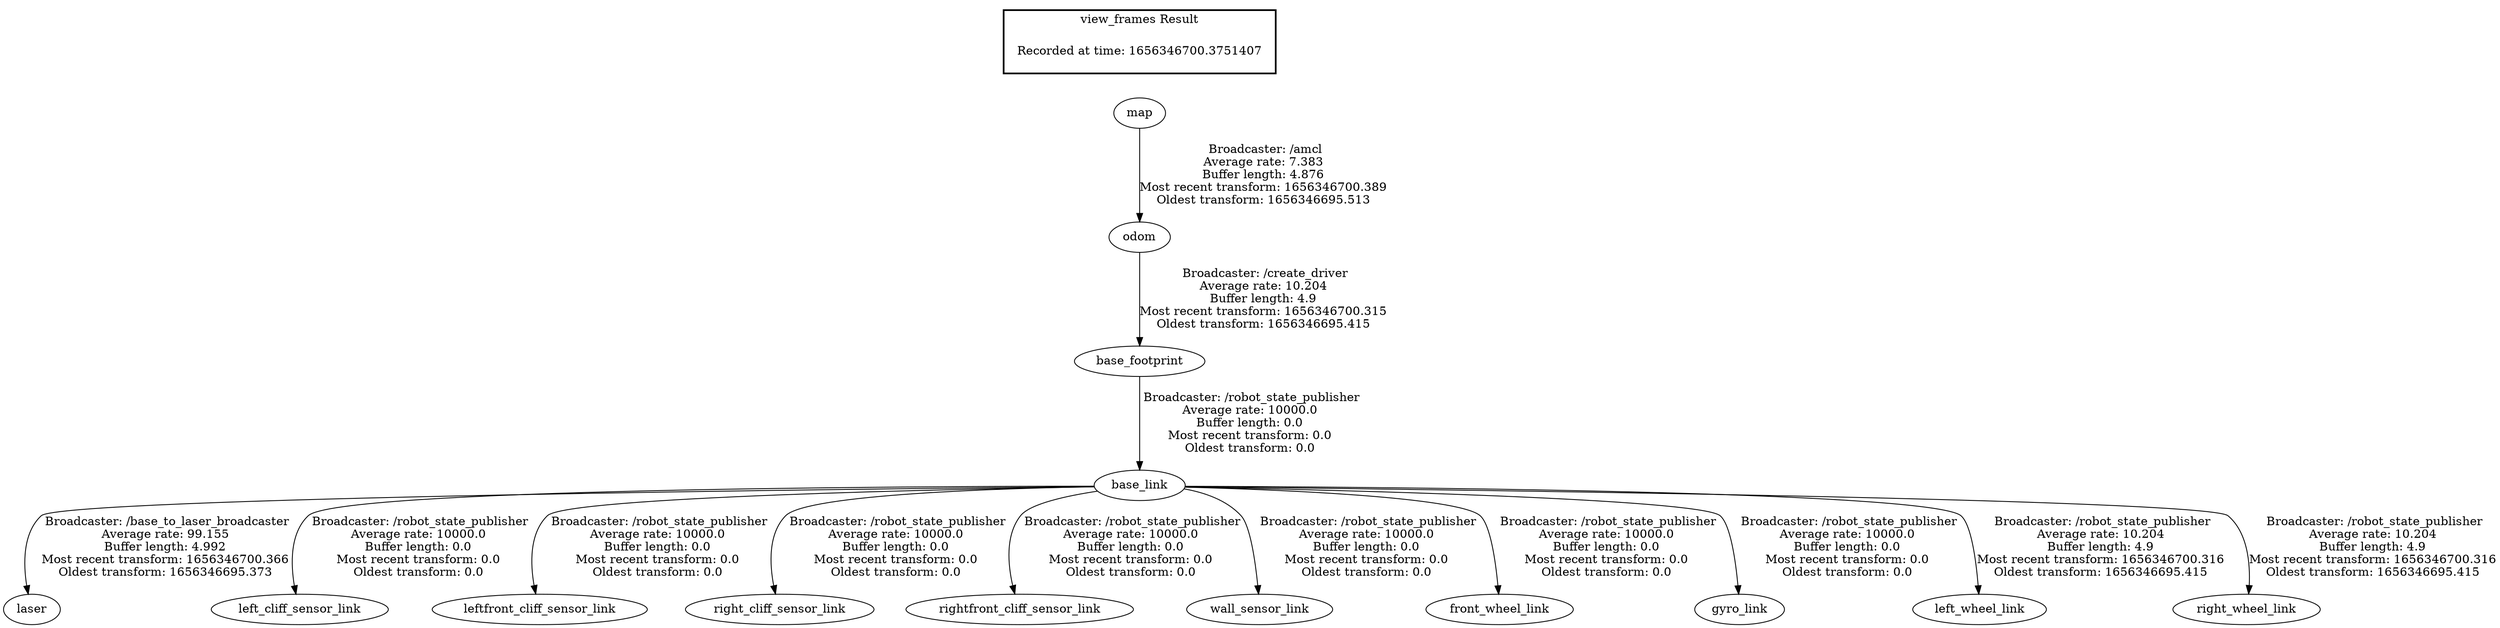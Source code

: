 digraph G {
"base_link" -> "laser"[label=" Broadcaster: /base_to_laser_broadcaster\nAverage rate: 99.155\nBuffer length: 4.992\nMost recent transform: 1656346700.366\nOldest transform: 1656346695.373\n"];
"base_footprint" -> "base_link"[label=" Broadcaster: /robot_state_publisher\nAverage rate: 10000.0\nBuffer length: 0.0\nMost recent transform: 0.0\nOldest transform: 0.0\n"];
"odom" -> "base_footprint"[label=" Broadcaster: /create_driver\nAverage rate: 10.204\nBuffer length: 4.9\nMost recent transform: 1656346700.315\nOldest transform: 1656346695.415\n"];
"base_link" -> "left_cliff_sensor_link"[label=" Broadcaster: /robot_state_publisher\nAverage rate: 10000.0\nBuffer length: 0.0\nMost recent transform: 0.0\nOldest transform: 0.0\n"];
"base_link" -> "leftfront_cliff_sensor_link"[label=" Broadcaster: /robot_state_publisher\nAverage rate: 10000.0\nBuffer length: 0.0\nMost recent transform: 0.0\nOldest transform: 0.0\n"];
"base_link" -> "right_cliff_sensor_link"[label=" Broadcaster: /robot_state_publisher\nAverage rate: 10000.0\nBuffer length: 0.0\nMost recent transform: 0.0\nOldest transform: 0.0\n"];
"base_link" -> "rightfront_cliff_sensor_link"[label=" Broadcaster: /robot_state_publisher\nAverage rate: 10000.0\nBuffer length: 0.0\nMost recent transform: 0.0\nOldest transform: 0.0\n"];
"base_link" -> "wall_sensor_link"[label=" Broadcaster: /robot_state_publisher\nAverage rate: 10000.0\nBuffer length: 0.0\nMost recent transform: 0.0\nOldest transform: 0.0\n"];
"base_link" -> "front_wheel_link"[label=" Broadcaster: /robot_state_publisher\nAverage rate: 10000.0\nBuffer length: 0.0\nMost recent transform: 0.0\nOldest transform: 0.0\n"];
"base_link" -> "gyro_link"[label=" Broadcaster: /robot_state_publisher\nAverage rate: 10000.0\nBuffer length: 0.0\nMost recent transform: 0.0\nOldest transform: 0.0\n"];
"map" -> "odom"[label=" Broadcaster: /amcl\nAverage rate: 7.383\nBuffer length: 4.876\nMost recent transform: 1656346700.389\nOldest transform: 1656346695.513\n"];
"base_link" -> "left_wheel_link"[label=" Broadcaster: /robot_state_publisher\nAverage rate: 10.204\nBuffer length: 4.9\nMost recent transform: 1656346700.316\nOldest transform: 1656346695.415\n"];
"base_link" -> "right_wheel_link"[label=" Broadcaster: /robot_state_publisher\nAverage rate: 10.204\nBuffer length: 4.9\nMost recent transform: 1656346700.316\nOldest transform: 1656346695.415\n"];
edge [style=invis];
 subgraph cluster_legend { style=bold; color=black; label ="view_frames Result";
"Recorded at time: 1656346700.3751407"[ shape=plaintext ] ;
}->"map";
}